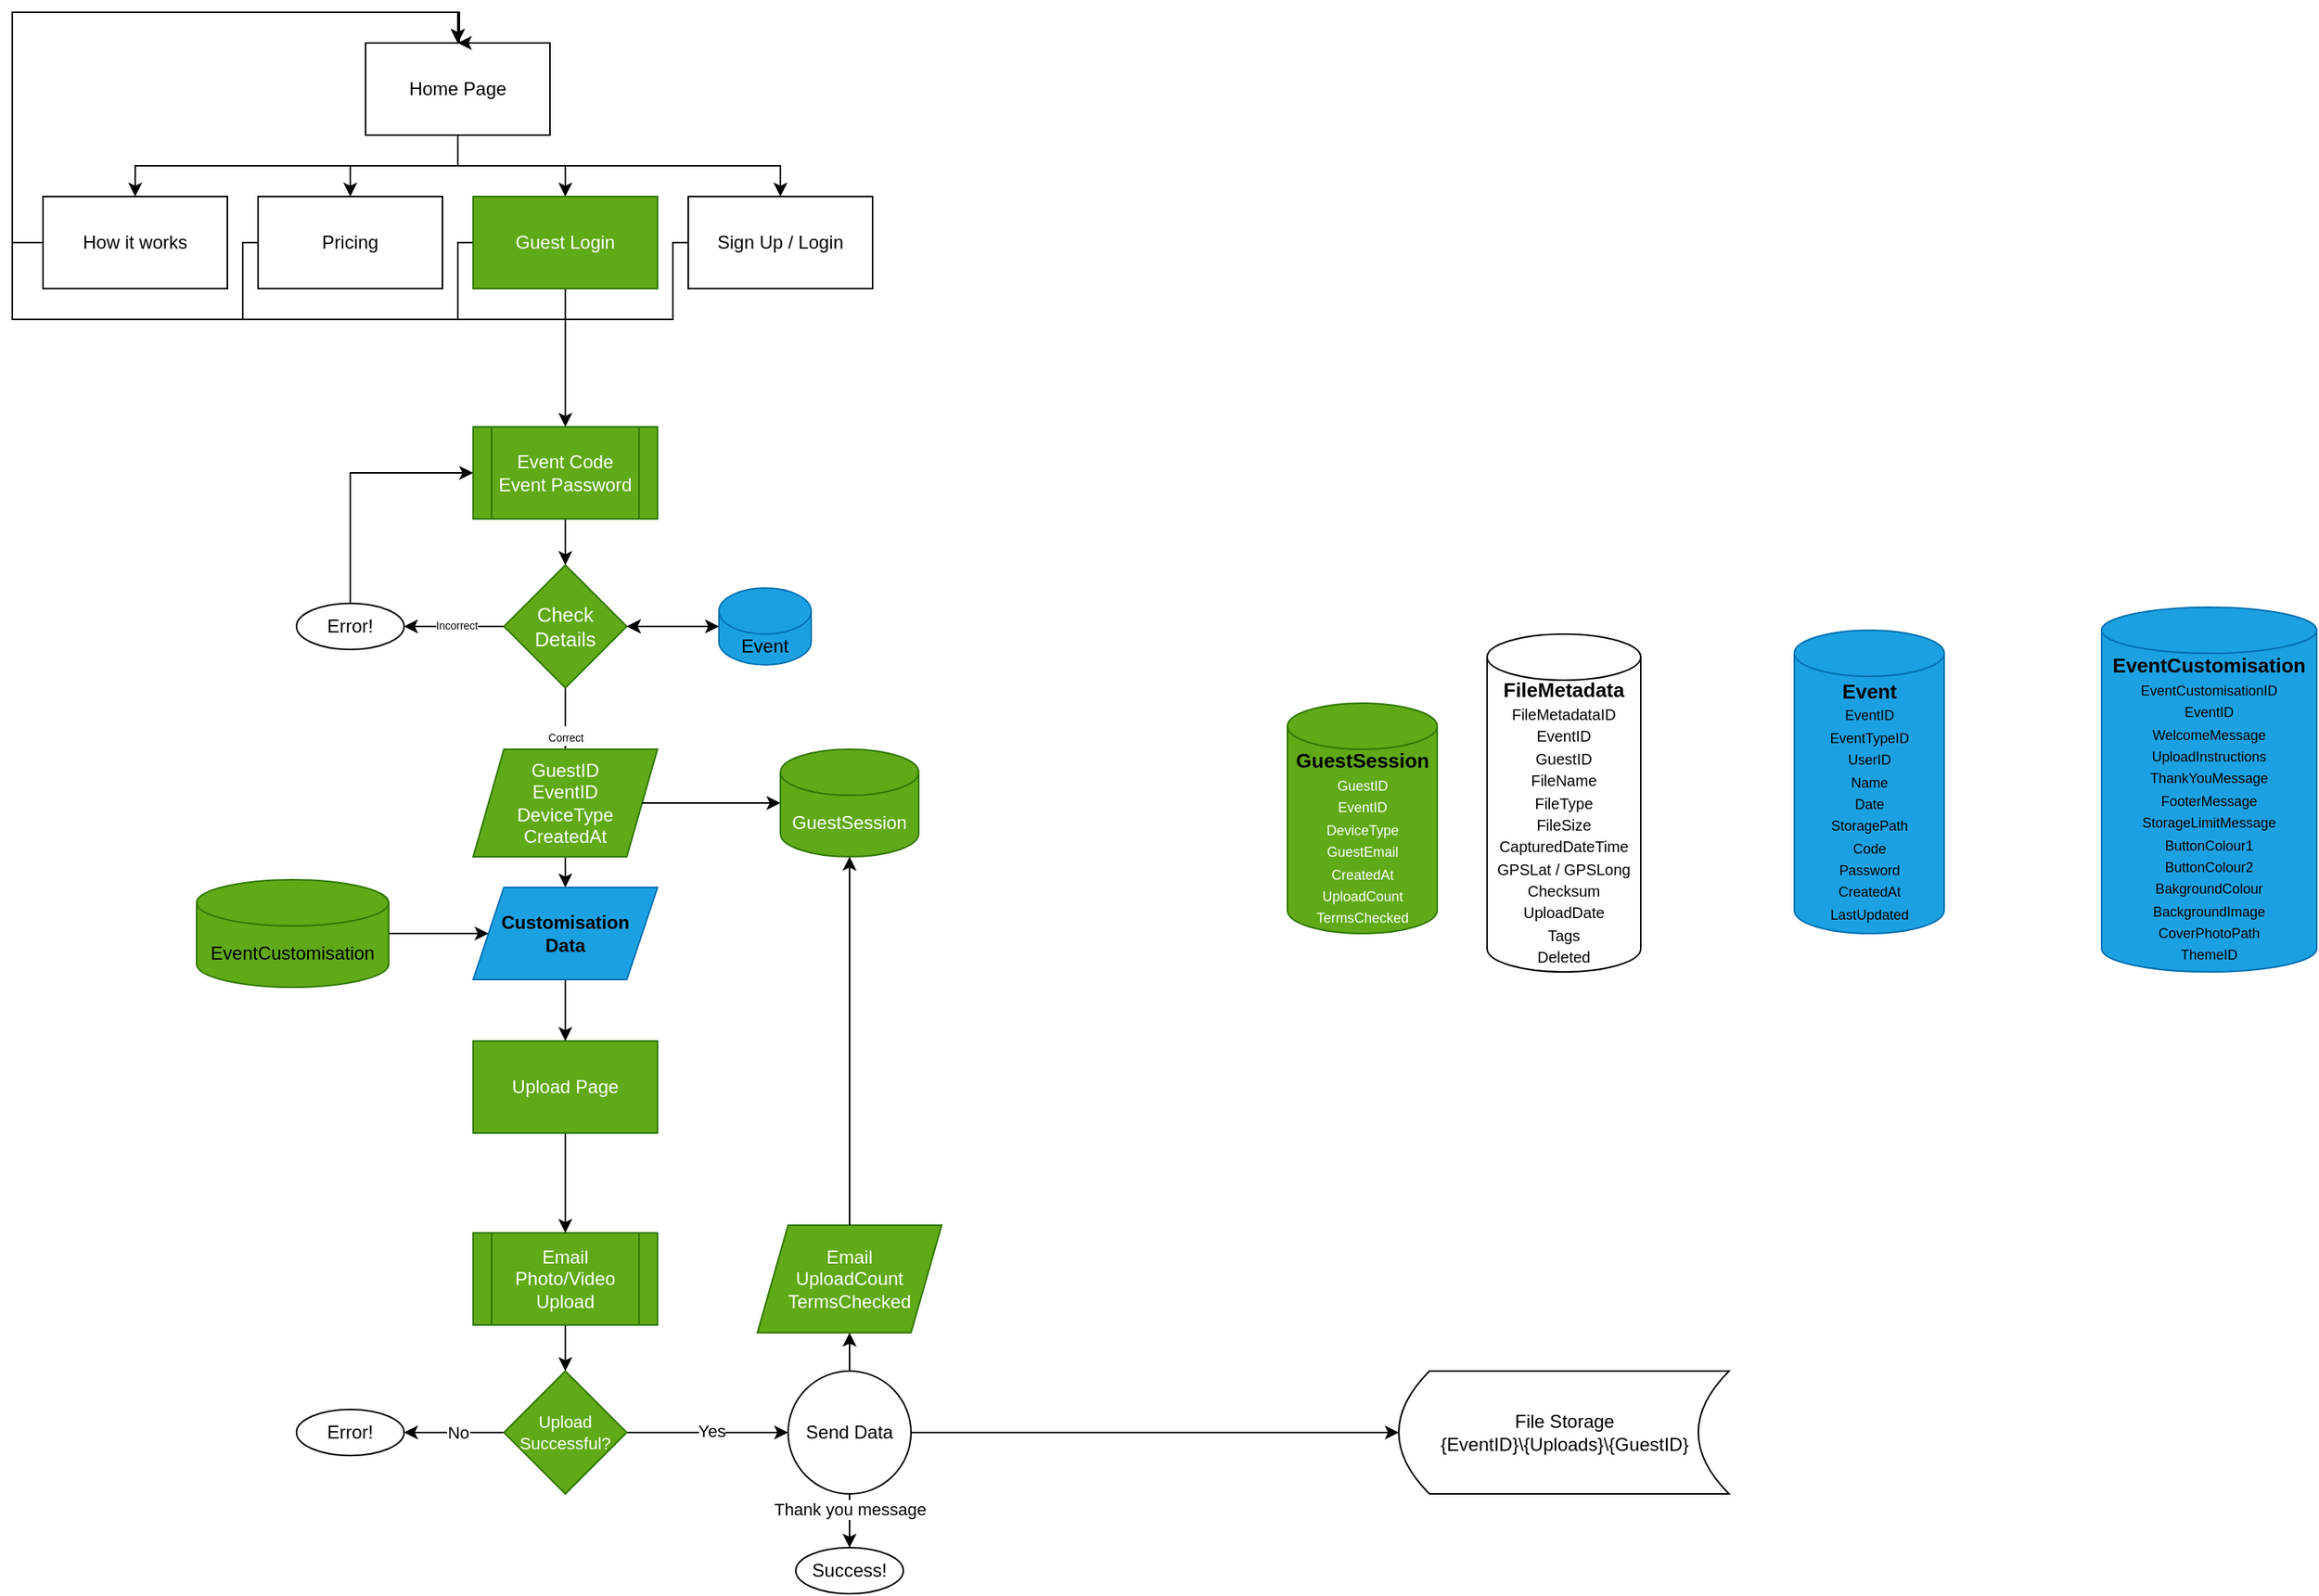 <mxfile version="27.0.3">
  <diagram name="Page-1" id="nPeq9zamXpT1PYiMHK2F">
    <mxGraphModel dx="2572" dy="919" grid="1" gridSize="10" guides="1" tooltips="1" connect="1" arrows="1" fold="1" page="1" pageScale="1" pageWidth="850" pageHeight="1100" math="0" shadow="0">
      <root>
        <mxCell id="0" />
        <mxCell id="1" parent="0" />
        <mxCell id="T3i2_18rqvz0KpT3URYq-7" style="edgeStyle=orthogonalEdgeStyle;rounded=0;orthogonalLoop=1;jettySize=auto;html=1;exitX=0.5;exitY=1;exitDx=0;exitDy=0;entryX=0.5;entryY=0;entryDx=0;entryDy=0;" edge="1" parent="1" source="T3i2_18rqvz0KpT3URYq-1" target="T3i2_18rqvz0KpT3URYq-3">
          <mxGeometry relative="1" as="geometry" />
        </mxCell>
        <mxCell id="T3i2_18rqvz0KpT3URYq-8" style="edgeStyle=orthogonalEdgeStyle;rounded=0;orthogonalLoop=1;jettySize=auto;html=1;exitX=0.5;exitY=1;exitDx=0;exitDy=0;entryX=0.5;entryY=0;entryDx=0;entryDy=0;" edge="1" parent="1" source="T3i2_18rqvz0KpT3URYq-1" target="T3i2_18rqvz0KpT3URYq-4">
          <mxGeometry relative="1" as="geometry" />
        </mxCell>
        <mxCell id="T3i2_18rqvz0KpT3URYq-9" style="edgeStyle=orthogonalEdgeStyle;rounded=0;orthogonalLoop=1;jettySize=auto;html=1;exitX=0.5;exitY=1;exitDx=0;exitDy=0;entryX=0.5;entryY=0;entryDx=0;entryDy=0;" edge="1" parent="1" source="T3i2_18rqvz0KpT3URYq-1" target="T3i2_18rqvz0KpT3URYq-5">
          <mxGeometry relative="1" as="geometry" />
        </mxCell>
        <mxCell id="T3i2_18rqvz0KpT3URYq-10" style="edgeStyle=orthogonalEdgeStyle;rounded=0;orthogonalLoop=1;jettySize=auto;html=1;exitX=0.5;exitY=1;exitDx=0;exitDy=0;entryX=0.5;entryY=0;entryDx=0;entryDy=0;" edge="1" parent="1" source="T3i2_18rqvz0KpT3URYq-1" target="T3i2_18rqvz0KpT3URYq-6">
          <mxGeometry relative="1" as="geometry" />
        </mxCell>
        <mxCell id="T3i2_18rqvz0KpT3URYq-1" value="Home Page" style="rounded=0;whiteSpace=wrap;html=1;" vertex="1" parent="1">
          <mxGeometry x="230" y="80" width="120" height="60" as="geometry" />
        </mxCell>
        <mxCell id="T3i2_18rqvz0KpT3URYq-11" style="edgeStyle=orthogonalEdgeStyle;rounded=0;orthogonalLoop=1;jettySize=auto;html=1;exitX=0;exitY=0.5;exitDx=0;exitDy=0;entryX=0.5;entryY=0;entryDx=0;entryDy=0;" edge="1" parent="1" source="T3i2_18rqvz0KpT3URYq-3" target="T3i2_18rqvz0KpT3URYq-1">
          <mxGeometry relative="1" as="geometry" />
        </mxCell>
        <mxCell id="T3i2_18rqvz0KpT3URYq-3" value="How it works" style="rounded=0;whiteSpace=wrap;html=1;" vertex="1" parent="1">
          <mxGeometry x="20" y="180" width="120" height="60" as="geometry" />
        </mxCell>
        <mxCell id="T3i2_18rqvz0KpT3URYq-12" style="edgeStyle=orthogonalEdgeStyle;rounded=0;orthogonalLoop=1;jettySize=auto;html=1;exitX=0;exitY=0.5;exitDx=0;exitDy=0;" edge="1" parent="1" source="T3i2_18rqvz0KpT3URYq-4">
          <mxGeometry relative="1" as="geometry">
            <mxPoint x="290" y="80" as="targetPoint" />
            <Array as="points">
              <mxPoint x="150" y="210" />
              <mxPoint x="150" y="260" />
              <mxPoint y="260" />
              <mxPoint y="60" />
              <mxPoint x="290" y="60" />
            </Array>
          </mxGeometry>
        </mxCell>
        <mxCell id="T3i2_18rqvz0KpT3URYq-4" value="Pricing" style="rounded=0;whiteSpace=wrap;html=1;" vertex="1" parent="1">
          <mxGeometry x="160" y="180" width="120" height="60" as="geometry" />
        </mxCell>
        <mxCell id="T3i2_18rqvz0KpT3URYq-13" style="edgeStyle=orthogonalEdgeStyle;rounded=0;orthogonalLoop=1;jettySize=auto;html=1;exitX=0;exitY=0.5;exitDx=0;exitDy=0;" edge="1" parent="1" source="T3i2_18rqvz0KpT3URYq-5">
          <mxGeometry relative="1" as="geometry">
            <mxPoint x="290" y="80" as="targetPoint" />
            <Array as="points">
              <mxPoint x="290" y="210" />
              <mxPoint x="290" y="260" />
              <mxPoint y="260" />
              <mxPoint y="60" />
              <mxPoint x="291" y="60" />
              <mxPoint x="291" y="80" />
            </Array>
          </mxGeometry>
        </mxCell>
        <mxCell id="T3i2_18rqvz0KpT3URYq-16" style="edgeStyle=orthogonalEdgeStyle;rounded=0;orthogonalLoop=1;jettySize=auto;html=1;exitX=0.5;exitY=1;exitDx=0;exitDy=0;entryX=0.5;entryY=0;entryDx=0;entryDy=0;" edge="1" parent="1" source="T3i2_18rqvz0KpT3URYq-5" target="T3i2_18rqvz0KpT3URYq-15">
          <mxGeometry relative="1" as="geometry" />
        </mxCell>
        <mxCell id="T3i2_18rqvz0KpT3URYq-5" value="Guest Login" style="rounded=0;whiteSpace=wrap;html=1;fillColor=#60a917;fontColor=#ffffff;strokeColor=#2D7600;" vertex="1" parent="1">
          <mxGeometry x="300" y="180" width="120" height="60" as="geometry" />
        </mxCell>
        <mxCell id="T3i2_18rqvz0KpT3URYq-14" style="edgeStyle=orthogonalEdgeStyle;rounded=0;orthogonalLoop=1;jettySize=auto;html=1;exitX=0;exitY=0.5;exitDx=0;exitDy=0;" edge="1" parent="1" source="T3i2_18rqvz0KpT3URYq-6">
          <mxGeometry relative="1" as="geometry">
            <mxPoint x="290" y="80" as="targetPoint" />
            <Array as="points">
              <mxPoint x="430" y="210" />
              <mxPoint x="430" y="260" />
              <mxPoint y="260" />
              <mxPoint y="60" />
              <mxPoint x="290" y="60" />
            </Array>
          </mxGeometry>
        </mxCell>
        <mxCell id="T3i2_18rqvz0KpT3URYq-6" value="Sign Up / Login" style="rounded=0;whiteSpace=wrap;html=1;" vertex="1" parent="1">
          <mxGeometry x="440" y="180" width="120" height="60" as="geometry" />
        </mxCell>
        <mxCell id="T3i2_18rqvz0KpT3URYq-18" style="edgeStyle=orthogonalEdgeStyle;rounded=0;orthogonalLoop=1;jettySize=auto;html=1;exitX=0.5;exitY=1;exitDx=0;exitDy=0;entryX=0.5;entryY=0;entryDx=0;entryDy=0;" edge="1" parent="1" source="T3i2_18rqvz0KpT3URYq-15" target="T3i2_18rqvz0KpT3URYq-17">
          <mxGeometry relative="1" as="geometry" />
        </mxCell>
        <mxCell id="T3i2_18rqvz0KpT3URYq-15" value="Event Code&lt;div&gt;Event Password&lt;/div&gt;" style="shape=process;whiteSpace=wrap;html=1;backgroundOutline=1;fillColor=#60a917;fontColor=#ffffff;strokeColor=#2D7600;" vertex="1" parent="1">
          <mxGeometry x="300" y="330" width="120" height="60" as="geometry" />
        </mxCell>
        <mxCell id="T3i2_18rqvz0KpT3URYq-24" style="edgeStyle=orthogonalEdgeStyle;rounded=0;orthogonalLoop=1;jettySize=auto;html=1;exitX=0;exitY=0.5;exitDx=0;exitDy=0;entryX=1;entryY=0.5;entryDx=0;entryDy=0;" edge="1" parent="1" source="T3i2_18rqvz0KpT3URYq-17" target="T3i2_18rqvz0KpT3URYq-23">
          <mxGeometry relative="1" as="geometry" />
        </mxCell>
        <mxCell id="T3i2_18rqvz0KpT3URYq-26" value="&lt;font style=&quot;color: light-dark(rgb(0, 0, 0), rgb(255, 0, 0)); font-size: 7px;&quot;&gt;Incorrect&lt;/font&gt;" style="edgeLabel;html=1;align=center;verticalAlign=middle;resizable=0;points=[];" vertex="1" connectable="0" parent="T3i2_18rqvz0KpT3URYq-24">
          <mxGeometry x="-0.025" y="-2" relative="1" as="geometry">
            <mxPoint as="offset" />
          </mxGeometry>
        </mxCell>
        <mxCell id="T3i2_18rqvz0KpT3URYq-28" style="edgeStyle=orthogonalEdgeStyle;rounded=0;orthogonalLoop=1;jettySize=auto;html=1;entryX=0.5;entryY=0;entryDx=0;entryDy=0;" edge="1" parent="1" source="T3i2_18rqvz0KpT3URYq-17" target="T3i2_18rqvz0KpT3URYq-27">
          <mxGeometry relative="1" as="geometry" />
        </mxCell>
        <mxCell id="T3i2_18rqvz0KpT3URYq-29" value="&lt;font style=&quot;color: light-dark(rgb(0, 0, 0), rgb(0, 255, 0)); font-size: 7px;&quot;&gt;Correct&lt;/font&gt;" style="edgeLabel;html=1;align=center;verticalAlign=middle;resizable=0;points=[];" vertex="1" connectable="0" parent="T3i2_18rqvz0KpT3URYq-28">
          <mxGeometry x="0.547" relative="1" as="geometry">
            <mxPoint as="offset" />
          </mxGeometry>
        </mxCell>
        <mxCell id="T3i2_18rqvz0KpT3URYq-17" value="&lt;div style=&quot;line-height: 40%;&quot;&gt;&lt;div&gt;&lt;font style=&quot;font-size: 13px; line-height: 120%;&quot;&gt;Check Details&lt;/font&gt;&lt;/div&gt;&lt;/div&gt;" style="rhombus;whiteSpace=wrap;html=1;fillColor=#60a917;fontColor=#ffffff;strokeColor=#2D7600;" vertex="1" parent="1">
          <mxGeometry x="320" y="420" width="80" height="80" as="geometry" />
        </mxCell>
        <mxCell id="T3i2_18rqvz0KpT3URYq-25" style="edgeStyle=orthogonalEdgeStyle;rounded=0;orthogonalLoop=1;jettySize=auto;html=1;exitX=0.5;exitY=0;exitDx=0;exitDy=0;entryX=0;entryY=0.5;entryDx=0;entryDy=0;" edge="1" parent="1" source="T3i2_18rqvz0KpT3URYq-23" target="T3i2_18rqvz0KpT3URYq-15">
          <mxGeometry relative="1" as="geometry" />
        </mxCell>
        <mxCell id="T3i2_18rqvz0KpT3URYq-23" value="&lt;font style=&quot;color: light-dark(rgb(0, 0, 0), rgb(255, 0, 0));&quot;&gt;Error!&lt;/font&gt;" style="ellipse;whiteSpace=wrap;html=1;fillColor=light-dark(#FFFFFF,#FF8484);strokeColor=light-dark(#000000,#CC0000);" vertex="1" parent="1">
          <mxGeometry x="185" y="445" width="70" height="30" as="geometry" />
        </mxCell>
        <mxCell id="T3i2_18rqvz0KpT3URYq-65" style="edgeStyle=orthogonalEdgeStyle;rounded=0;orthogonalLoop=1;jettySize=auto;html=1;exitX=0.5;exitY=1;exitDx=0;exitDy=0;entryX=0.5;entryY=0;entryDx=0;entryDy=0;" edge="1" parent="1" source="T3i2_18rqvz0KpT3URYq-27" target="T3i2_18rqvz0KpT3URYq-64">
          <mxGeometry relative="1" as="geometry" />
        </mxCell>
        <mxCell id="T3i2_18rqvz0KpT3URYq-27" value="&lt;div style=&quot;&quot;&gt;&lt;span style=&quot;background-color: transparent; color: light-dark(rgb(255, 255, 255), rgb(18, 18, 18));&quot;&gt;&lt;font&gt;GuestID&lt;/font&gt;&lt;/span&gt;&lt;/div&gt;&lt;font&gt;&lt;div style=&quot;&quot;&gt;&lt;span style=&quot;background-color: transparent; color: light-dark(rgb(255, 255, 255), rgb(18, 18, 18));&quot;&gt;EventID&lt;/span&gt;&lt;/div&gt;&lt;div style=&quot;&quot;&gt;&lt;span style=&quot;background-color: transparent; color: light-dark(rgb(255, 255, 255), rgb(18, 18, 18));&quot;&gt;DeviceType&lt;br&gt;&lt;/span&gt;&lt;/div&gt;&lt;div style=&quot;&quot;&gt;&lt;span style=&quot;background-color: transparent; color: light-dark(rgb(255, 255, 255), rgb(18, 18, 18));&quot;&gt;CreatedAt&lt;/span&gt;&lt;/div&gt;&lt;/font&gt;" style="shape=parallelogram;perimeter=parallelogramPerimeter;whiteSpace=wrap;html=1;fixedSize=1;fillColor=#60a917;fontColor=#ffffff;strokeColor=#2D7600;align=center;" vertex="1" parent="1">
          <mxGeometry x="300" y="540" width="120" height="70" as="geometry" />
        </mxCell>
        <mxCell id="T3i2_18rqvz0KpT3URYq-30" value="&lt;font style=&quot;font-size: 13px; color: light-dark(rgb(0, 0, 0), rgb(0, 0, 0));&quot;&gt;&lt;b style=&quot;&quot;&gt;GuestSession&lt;/b&gt;&lt;/font&gt;&lt;br&gt;&lt;font style=&quot;font-size: 9px;&quot;&gt;GuestID&lt;/font&gt;&lt;div&gt;&lt;font style=&quot;font-size: 9px;&quot;&gt;EventID&lt;/font&gt;&lt;/div&gt;&lt;div&gt;&lt;font style=&quot;font-size: 9px;&quot;&gt;DeviceType&lt;br&gt;GuestEmail&lt;br&gt;CreatedAt&lt;br&gt;UploadCount&lt;/font&gt;&lt;/div&gt;&lt;div&gt;&lt;font style=&quot;font-size: 9px;&quot;&gt;TermsChecked&lt;/font&gt;&lt;/div&gt;" style="shape=cylinder3;whiteSpace=wrap;html=1;boundedLbl=1;backgroundOutline=1;size=15;fillColor=#60a917;fontColor=#ffffff;strokeColor=#2D7600;" vertex="1" parent="1">
          <mxGeometry x="830" y="510" width="97.5" height="150" as="geometry" />
        </mxCell>
        <mxCell id="T3i2_18rqvz0KpT3URYq-37" style="edgeStyle=orthogonalEdgeStyle;rounded=0;orthogonalLoop=1;jettySize=auto;html=1;exitX=0.5;exitY=1;exitDx=0;exitDy=0;entryX=0.5;entryY=0;entryDx=0;entryDy=0;" edge="1" parent="1" source="T3i2_18rqvz0KpT3URYq-33" target="T3i2_18rqvz0KpT3URYq-36">
          <mxGeometry relative="1" as="geometry" />
        </mxCell>
        <mxCell id="T3i2_18rqvz0KpT3URYq-33" value="Upload Page" style="rounded=0;whiteSpace=wrap;html=1;fillColor=#60a917;fontColor=#ffffff;strokeColor=#2D7600;" vertex="1" parent="1">
          <mxGeometry x="300" y="730" width="120" height="60" as="geometry" />
        </mxCell>
        <mxCell id="T3i2_18rqvz0KpT3URYq-34" value="&lt;font color=&quot;#000000&quot;&gt;&lt;b style=&quot;font-size: 13px;&quot;&gt;Event&lt;/b&gt;&lt;br&gt;&lt;font style=&quot;font-size: 9px;&quot;&gt;EventID&lt;br&gt;EventTypeID&lt;br&gt;UserID&lt;br&gt;Name&lt;br&gt;Date&lt;br&gt;StoragePath&lt;br&gt;Code&lt;br&gt;Password&lt;/font&gt;&lt;/font&gt;&lt;div&gt;&lt;font color=&quot;#000000&quot;&gt;&lt;font style=&quot;font-size: 9px;&quot;&gt;CreatedAt&lt;/font&gt;&lt;/font&gt;&lt;/div&gt;&lt;div&gt;&lt;font color=&quot;#000000&quot;&gt;&lt;font style=&quot;font-size: 9px;&quot;&gt;LastUpdated&lt;/font&gt;&lt;br&gt;&lt;/font&gt;&lt;/div&gt;" style="shape=cylinder3;whiteSpace=wrap;html=1;boundedLbl=1;backgroundOutline=1;size=15;fillColor=#1ba1e2;fontColor=#ffffff;strokeColor=#006EAF;" vertex="1" parent="1">
          <mxGeometry x="1160" y="462.5" width="97.5" height="197.5" as="geometry" />
        </mxCell>
        <mxCell id="T3i2_18rqvz0KpT3URYq-45" style="edgeStyle=orthogonalEdgeStyle;rounded=0;orthogonalLoop=1;jettySize=auto;html=1;exitX=0.5;exitY=1;exitDx=0;exitDy=0;entryX=0.5;entryY=0;entryDx=0;entryDy=0;" edge="1" parent="1" source="T3i2_18rqvz0KpT3URYq-36" target="T3i2_18rqvz0KpT3URYq-41">
          <mxGeometry relative="1" as="geometry" />
        </mxCell>
        <mxCell id="T3i2_18rqvz0KpT3URYq-36" value="Email&lt;div&gt;Photo/Video Upload&lt;/div&gt;" style="shape=process;whiteSpace=wrap;html=1;backgroundOutline=1;fillColor=#60a917;fontColor=#ffffff;strokeColor=#2D7600;" vertex="1" parent="1">
          <mxGeometry x="300" y="855" width="120" height="60" as="geometry" />
        </mxCell>
        <mxCell id="T3i2_18rqvz0KpT3URYq-38" value="File Storage&lt;div&gt;{EventID}\{Uploads}\{GuestID}&lt;/div&gt;" style="shape=dataStorage;whiteSpace=wrap;html=1;fixedSize=1;" vertex="1" parent="1">
          <mxGeometry x="902.5" y="945" width="215" height="80" as="geometry" />
        </mxCell>
        <mxCell id="T3i2_18rqvz0KpT3URYq-40" value="Email&lt;br&gt;UploadCount&lt;div&gt;TermsChecked&lt;/div&gt;" style="shape=parallelogram;perimeter=parallelogramPerimeter;whiteSpace=wrap;html=1;fixedSize=1;fillColor=#60a917;fontColor=#ffffff;strokeColor=#2D7600;" vertex="1" parent="1">
          <mxGeometry x="485" y="850" width="120" height="70" as="geometry" />
        </mxCell>
        <mxCell id="T3i2_18rqvz0KpT3URYq-43" style="edgeStyle=orthogonalEdgeStyle;rounded=0;orthogonalLoop=1;jettySize=auto;html=1;exitX=0;exitY=0.5;exitDx=0;exitDy=0;entryX=1;entryY=0.5;entryDx=0;entryDy=0;" edge="1" parent="1" source="T3i2_18rqvz0KpT3URYq-41" target="T3i2_18rqvz0KpT3URYq-42">
          <mxGeometry relative="1" as="geometry" />
        </mxCell>
        <mxCell id="T3i2_18rqvz0KpT3URYq-44" value="&lt;font style=&quot;color: light-dark(rgb(0, 0, 0), rgb(255, 0, 0));&quot;&gt;No&lt;/font&gt;" style="edgeLabel;html=1;align=center;verticalAlign=middle;resizable=0;points=[];" vertex="1" connectable="0" parent="T3i2_18rqvz0KpT3URYq-43">
          <mxGeometry x="-0.081" relative="1" as="geometry">
            <mxPoint as="offset" />
          </mxGeometry>
        </mxCell>
        <mxCell id="T3i2_18rqvz0KpT3URYq-46" style="edgeStyle=orthogonalEdgeStyle;rounded=0;orthogonalLoop=1;jettySize=auto;html=1;exitX=1;exitY=0.5;exitDx=0;exitDy=0;entryX=0;entryY=0.5;entryDx=0;entryDy=0;" edge="1" parent="1" source="T3i2_18rqvz0KpT3URYq-41" target="T3i2_18rqvz0KpT3URYq-47">
          <mxGeometry relative="1" as="geometry">
            <mxPoint x="440" y="985" as="targetPoint" />
          </mxGeometry>
        </mxCell>
        <mxCell id="T3i2_18rqvz0KpT3URYq-50" value="&lt;font style=&quot;color: light-dark(rgb(0, 0, 0), rgb(0, 255, 0));&quot;&gt;Yes&lt;/font&gt;" style="edgeLabel;html=1;align=center;verticalAlign=middle;resizable=0;points=[];" vertex="1" connectable="0" parent="T3i2_18rqvz0KpT3URYq-46">
          <mxGeometry x="0.039" y="1" relative="1" as="geometry">
            <mxPoint as="offset" />
          </mxGeometry>
        </mxCell>
        <mxCell id="T3i2_18rqvz0KpT3URYq-41" value="&lt;div style=&quot;line-height: 40%;&quot;&gt;&lt;div&gt;&lt;font style=&quot;line-height: 120%; font-size: 11px;&quot;&gt;Upload Successful?&lt;/font&gt;&lt;/div&gt;&lt;/div&gt;" style="rhombus;whiteSpace=wrap;html=1;fillColor=#60a917;fontColor=#ffffff;strokeColor=#2D7600;" vertex="1" parent="1">
          <mxGeometry x="320" y="945" width="80" height="80" as="geometry" />
        </mxCell>
        <mxCell id="T3i2_18rqvz0KpT3URYq-42" value="&lt;font style=&quot;color: light-dark(rgb(0, 0, 0), rgb(255, 0, 0));&quot;&gt;Error!&lt;/font&gt;" style="ellipse;whiteSpace=wrap;html=1;fillColor=light-dark(#FFFFFF,#FF8484);strokeColor=light-dark(#000000,#CC0000);" vertex="1" parent="1">
          <mxGeometry x="185" y="970" width="70" height="30" as="geometry" />
        </mxCell>
        <mxCell id="T3i2_18rqvz0KpT3URYq-53" style="edgeStyle=orthogonalEdgeStyle;rounded=0;orthogonalLoop=1;jettySize=auto;html=1;exitX=1;exitY=0.5;exitDx=0;exitDy=0;entryX=0;entryY=0.5;entryDx=0;entryDy=0;" edge="1" parent="1" source="T3i2_18rqvz0KpT3URYq-47" target="T3i2_18rqvz0KpT3URYq-38">
          <mxGeometry relative="1" as="geometry" />
        </mxCell>
        <mxCell id="T3i2_18rqvz0KpT3URYq-59" style="edgeStyle=orthogonalEdgeStyle;rounded=0;orthogonalLoop=1;jettySize=auto;html=1;exitX=0.5;exitY=1;exitDx=0;exitDy=0;entryX=0.5;entryY=0;entryDx=0;entryDy=0;" edge="1" parent="1" source="T3i2_18rqvz0KpT3URYq-47" target="T3i2_18rqvz0KpT3URYq-58">
          <mxGeometry relative="1" as="geometry" />
        </mxCell>
        <mxCell id="T3i2_18rqvz0KpT3URYq-63" value="Thank you message" style="edgeLabel;html=1;align=center;verticalAlign=middle;resizable=0;points=[];" vertex="1" connectable="0" parent="T3i2_18rqvz0KpT3URYq-59">
          <mxGeometry x="-0.433" relative="1" as="geometry">
            <mxPoint as="offset" />
          </mxGeometry>
        </mxCell>
        <mxCell id="T3i2_18rqvz0KpT3URYq-47" value="Send Data" style="ellipse;whiteSpace=wrap;html=1;aspect=fixed;" vertex="1" parent="1">
          <mxGeometry x="505" y="945" width="80" height="80" as="geometry" />
        </mxCell>
        <mxCell id="T3i2_18rqvz0KpT3URYq-48" style="edgeStyle=orthogonalEdgeStyle;rounded=0;orthogonalLoop=1;jettySize=auto;html=1;exitX=0.5;exitY=0;exitDx=0;exitDy=0;entryX=0.5;entryY=1;entryDx=0;entryDy=0;" edge="1" parent="1" source="T3i2_18rqvz0KpT3URYq-47" target="T3i2_18rqvz0KpT3URYq-40">
          <mxGeometry relative="1" as="geometry" />
        </mxCell>
        <mxCell id="T3i2_18rqvz0KpT3URYq-54" value="&lt;font style=&quot;&quot;&gt;&lt;span style=&quot;font-size: 13px;&quot;&gt;&lt;b&gt;FileMetadata&lt;/b&gt;&lt;/span&gt;&lt;br&gt;&lt;font size=&quot;1&quot;&gt;FileMetadataID&lt;br&gt;EventID&lt;br&gt;GuestID&lt;br&gt;FileName&lt;br&gt;FileType&lt;br&gt;FileSize&lt;br&gt;CapturedDateTime&lt;br&gt;GPSLat / GPSLong&lt;br&gt;Checksum&lt;br&gt;UploadDate&lt;br&gt;Tags&lt;br&gt;&lt;/font&gt;&lt;/font&gt;&lt;div&gt;&lt;font style=&quot;&quot;&gt;&lt;font size=&quot;1&quot;&gt;Deleted&lt;/font&gt;&lt;/font&gt;&lt;/div&gt;" style="shape=cylinder3;whiteSpace=wrap;html=1;boundedLbl=1;backgroundOutline=1;size=15;" vertex="1" parent="1">
          <mxGeometry x="960" y="465" width="100" height="220" as="geometry" />
        </mxCell>
        <mxCell id="T3i2_18rqvz0KpT3URYq-58" value="&lt;font style=&quot;color: light-dark(rgb(0, 0, 0), rgb(0, 102, 0));&quot;&gt;Success!&lt;/font&gt;" style="ellipse;whiteSpace=wrap;html=1;fillColor=light-dark(#FFFFFF,#CCFF99);strokeColor=light-dark(#000000,#006600);" vertex="1" parent="1">
          <mxGeometry x="510" y="1060" width="70" height="30" as="geometry" />
        </mxCell>
        <mxCell id="T3i2_18rqvz0KpT3URYq-62" value="&lt;font color=&quot;#000000&quot;&gt;&lt;b style=&quot;font-size: 13px;&quot;&gt;EventCustomisation&lt;/b&gt;&lt;/font&gt;&lt;div&gt;&lt;font color=&quot;#000000&quot;&gt;&lt;font style=&quot;font-size: 9px;&quot;&gt;EventCustomisationID&lt;/font&gt;&lt;/font&gt;&lt;/div&gt;&lt;div&gt;&lt;font color=&quot;#000000&quot;&gt;&lt;font style=&quot;font-size: 9px;&quot;&gt;EventID&lt;br&gt;WelcomeMessage&lt;br&gt;UploadInstructions&lt;/font&gt;&lt;/font&gt;&lt;/div&gt;&lt;div&gt;&lt;font color=&quot;#000000&quot;&gt;&lt;font style=&quot;font-size: 9px;&quot;&gt;ThankYouMessage&lt;br&gt;FooterMessage&lt;br&gt;StorageLimitMessage&lt;br&gt;ButtonColour1&lt;br&gt;ButtonColour2&lt;br&gt;BakgroundColour&lt;br&gt;BackgroundImage&lt;br&gt;CoverPhotoPath&lt;br&gt;ThemeID&lt;br&gt;&lt;/font&gt;&lt;/font&gt;&lt;/div&gt;" style="shape=cylinder3;whiteSpace=wrap;html=1;boundedLbl=1;backgroundOutline=1;size=15;fillColor=light-dark(#1BA1E2,#0F5577);fontColor=#ffffff;strokeColor=#006EAF;" vertex="1" parent="1">
          <mxGeometry x="1360" y="447.5" width="140" height="237.5" as="geometry" />
        </mxCell>
        <mxCell id="T3i2_18rqvz0KpT3URYq-66" style="edgeStyle=orthogonalEdgeStyle;rounded=0;orthogonalLoop=1;jettySize=auto;html=1;exitX=0.5;exitY=1;exitDx=0;exitDy=0;entryX=0.5;entryY=0;entryDx=0;entryDy=0;" edge="1" parent="1" source="T3i2_18rqvz0KpT3URYq-64" target="T3i2_18rqvz0KpT3URYq-33">
          <mxGeometry relative="1" as="geometry" />
        </mxCell>
        <mxCell id="T3i2_18rqvz0KpT3URYq-64" value="&lt;b&gt;&lt;font style=&quot;color: light-dark(rgb(0, 0, 0), rgb(255, 255, 255));&quot;&gt;Customisation&lt;/font&gt;&lt;/b&gt;&lt;div&gt;&lt;b&gt;&lt;font style=&quot;color: light-dark(rgb(0, 0, 0), rgb(255, 255, 255));&quot;&gt;Data&lt;/font&gt;&lt;/b&gt;&lt;/div&gt;" style="shape=parallelogram;perimeter=parallelogramPerimeter;whiteSpace=wrap;html=1;fixedSize=1;fillColor=light-dark(#1BA1E2,#0F5577);fontColor=#ffffff;strokeColor=#006EAF;" vertex="1" parent="1">
          <mxGeometry x="300" y="630" width="120" height="60" as="geometry" />
        </mxCell>
        <mxCell id="T3i2_18rqvz0KpT3URYq-68" value="GuestSession" style="shape=cylinder3;whiteSpace=wrap;html=1;boundedLbl=1;backgroundOutline=1;size=15;fillColor=#60a917;fontColor=#ffffff;strokeColor=#2D7600;" vertex="1" parent="1">
          <mxGeometry x="500" y="540" width="90" height="70" as="geometry" />
        </mxCell>
        <mxCell id="T3i2_18rqvz0KpT3URYq-69" style="edgeStyle=orthogonalEdgeStyle;rounded=0;orthogonalLoop=1;jettySize=auto;html=1;exitX=1;exitY=0.5;exitDx=0;exitDy=0;entryX=0;entryY=0.5;entryDx=0;entryDy=0;entryPerimeter=0;" edge="1" parent="1" source="T3i2_18rqvz0KpT3URYq-27" target="T3i2_18rqvz0KpT3URYq-68">
          <mxGeometry relative="1" as="geometry" />
        </mxCell>
        <mxCell id="T3i2_18rqvz0KpT3URYq-71" style="edgeStyle=orthogonalEdgeStyle;rounded=0;orthogonalLoop=1;jettySize=auto;html=1;exitX=1;exitY=0.5;exitDx=0;exitDy=0;exitPerimeter=0;entryX=0;entryY=0.5;entryDx=0;entryDy=0;" edge="1" parent="1" source="T3i2_18rqvz0KpT3URYq-70" target="T3i2_18rqvz0KpT3URYq-64">
          <mxGeometry relative="1" as="geometry" />
        </mxCell>
        <mxCell id="T3i2_18rqvz0KpT3URYq-70" value="&lt;font style=&quot;color: light-dark(rgb(0, 0, 0), rgb(255, 255, 255));&quot;&gt;EventCustomisation&lt;/font&gt;" style="shape=cylinder3;whiteSpace=wrap;html=1;boundedLbl=1;backgroundOutline=1;size=15;fillColor=light-dark(#60a917, #0f5577);fontColor=#ffffff;strokeColor=#2D7600;" vertex="1" parent="1">
          <mxGeometry x="120" y="625" width="125" height="70" as="geometry" />
        </mxCell>
        <mxCell id="T3i2_18rqvz0KpT3URYq-72" style="edgeStyle=orthogonalEdgeStyle;rounded=0;orthogonalLoop=1;jettySize=auto;html=1;exitX=0.5;exitY=0;exitDx=0;exitDy=0;entryX=0.5;entryY=1;entryDx=0;entryDy=0;entryPerimeter=0;" edge="1" parent="1" source="T3i2_18rqvz0KpT3URYq-40" target="T3i2_18rqvz0KpT3URYq-68">
          <mxGeometry relative="1" as="geometry" />
        </mxCell>
        <mxCell id="T3i2_18rqvz0KpT3URYq-78" style="edgeStyle=orthogonalEdgeStyle;rounded=0;orthogonalLoop=1;jettySize=auto;html=1;exitX=0;exitY=0.5;exitDx=0;exitDy=0;exitPerimeter=0;entryX=1;entryY=0.5;entryDx=0;entryDy=0;" edge="1" parent="1" source="T3i2_18rqvz0KpT3URYq-73" target="T3i2_18rqvz0KpT3URYq-17">
          <mxGeometry relative="1" as="geometry" />
        </mxCell>
        <mxCell id="T3i2_18rqvz0KpT3URYq-73" value="&lt;font style=&quot;color: light-dark(rgb(0, 0, 0), rgb(255, 255, 255));&quot;&gt;Event&lt;/font&gt;" style="shape=cylinder3;whiteSpace=wrap;html=1;boundedLbl=1;backgroundOutline=1;size=15;fillColor=#1ba1e2;fontColor=#ffffff;strokeColor=#006EAF;" vertex="1" parent="1">
          <mxGeometry x="460" y="435" width="60" height="50" as="geometry" />
        </mxCell>
        <mxCell id="T3i2_18rqvz0KpT3URYq-79" value="" style="endArrow=classic;startArrow=classic;html=1;rounded=0;entryX=0;entryY=0.5;entryDx=0;entryDy=0;entryPerimeter=0;" edge="1" parent="1" target="T3i2_18rqvz0KpT3URYq-73">
          <mxGeometry width="50" height="50" relative="1" as="geometry">
            <mxPoint x="400" y="460" as="sourcePoint" />
            <mxPoint x="740" y="550" as="targetPoint" />
          </mxGeometry>
        </mxCell>
      </root>
    </mxGraphModel>
  </diagram>
</mxfile>
